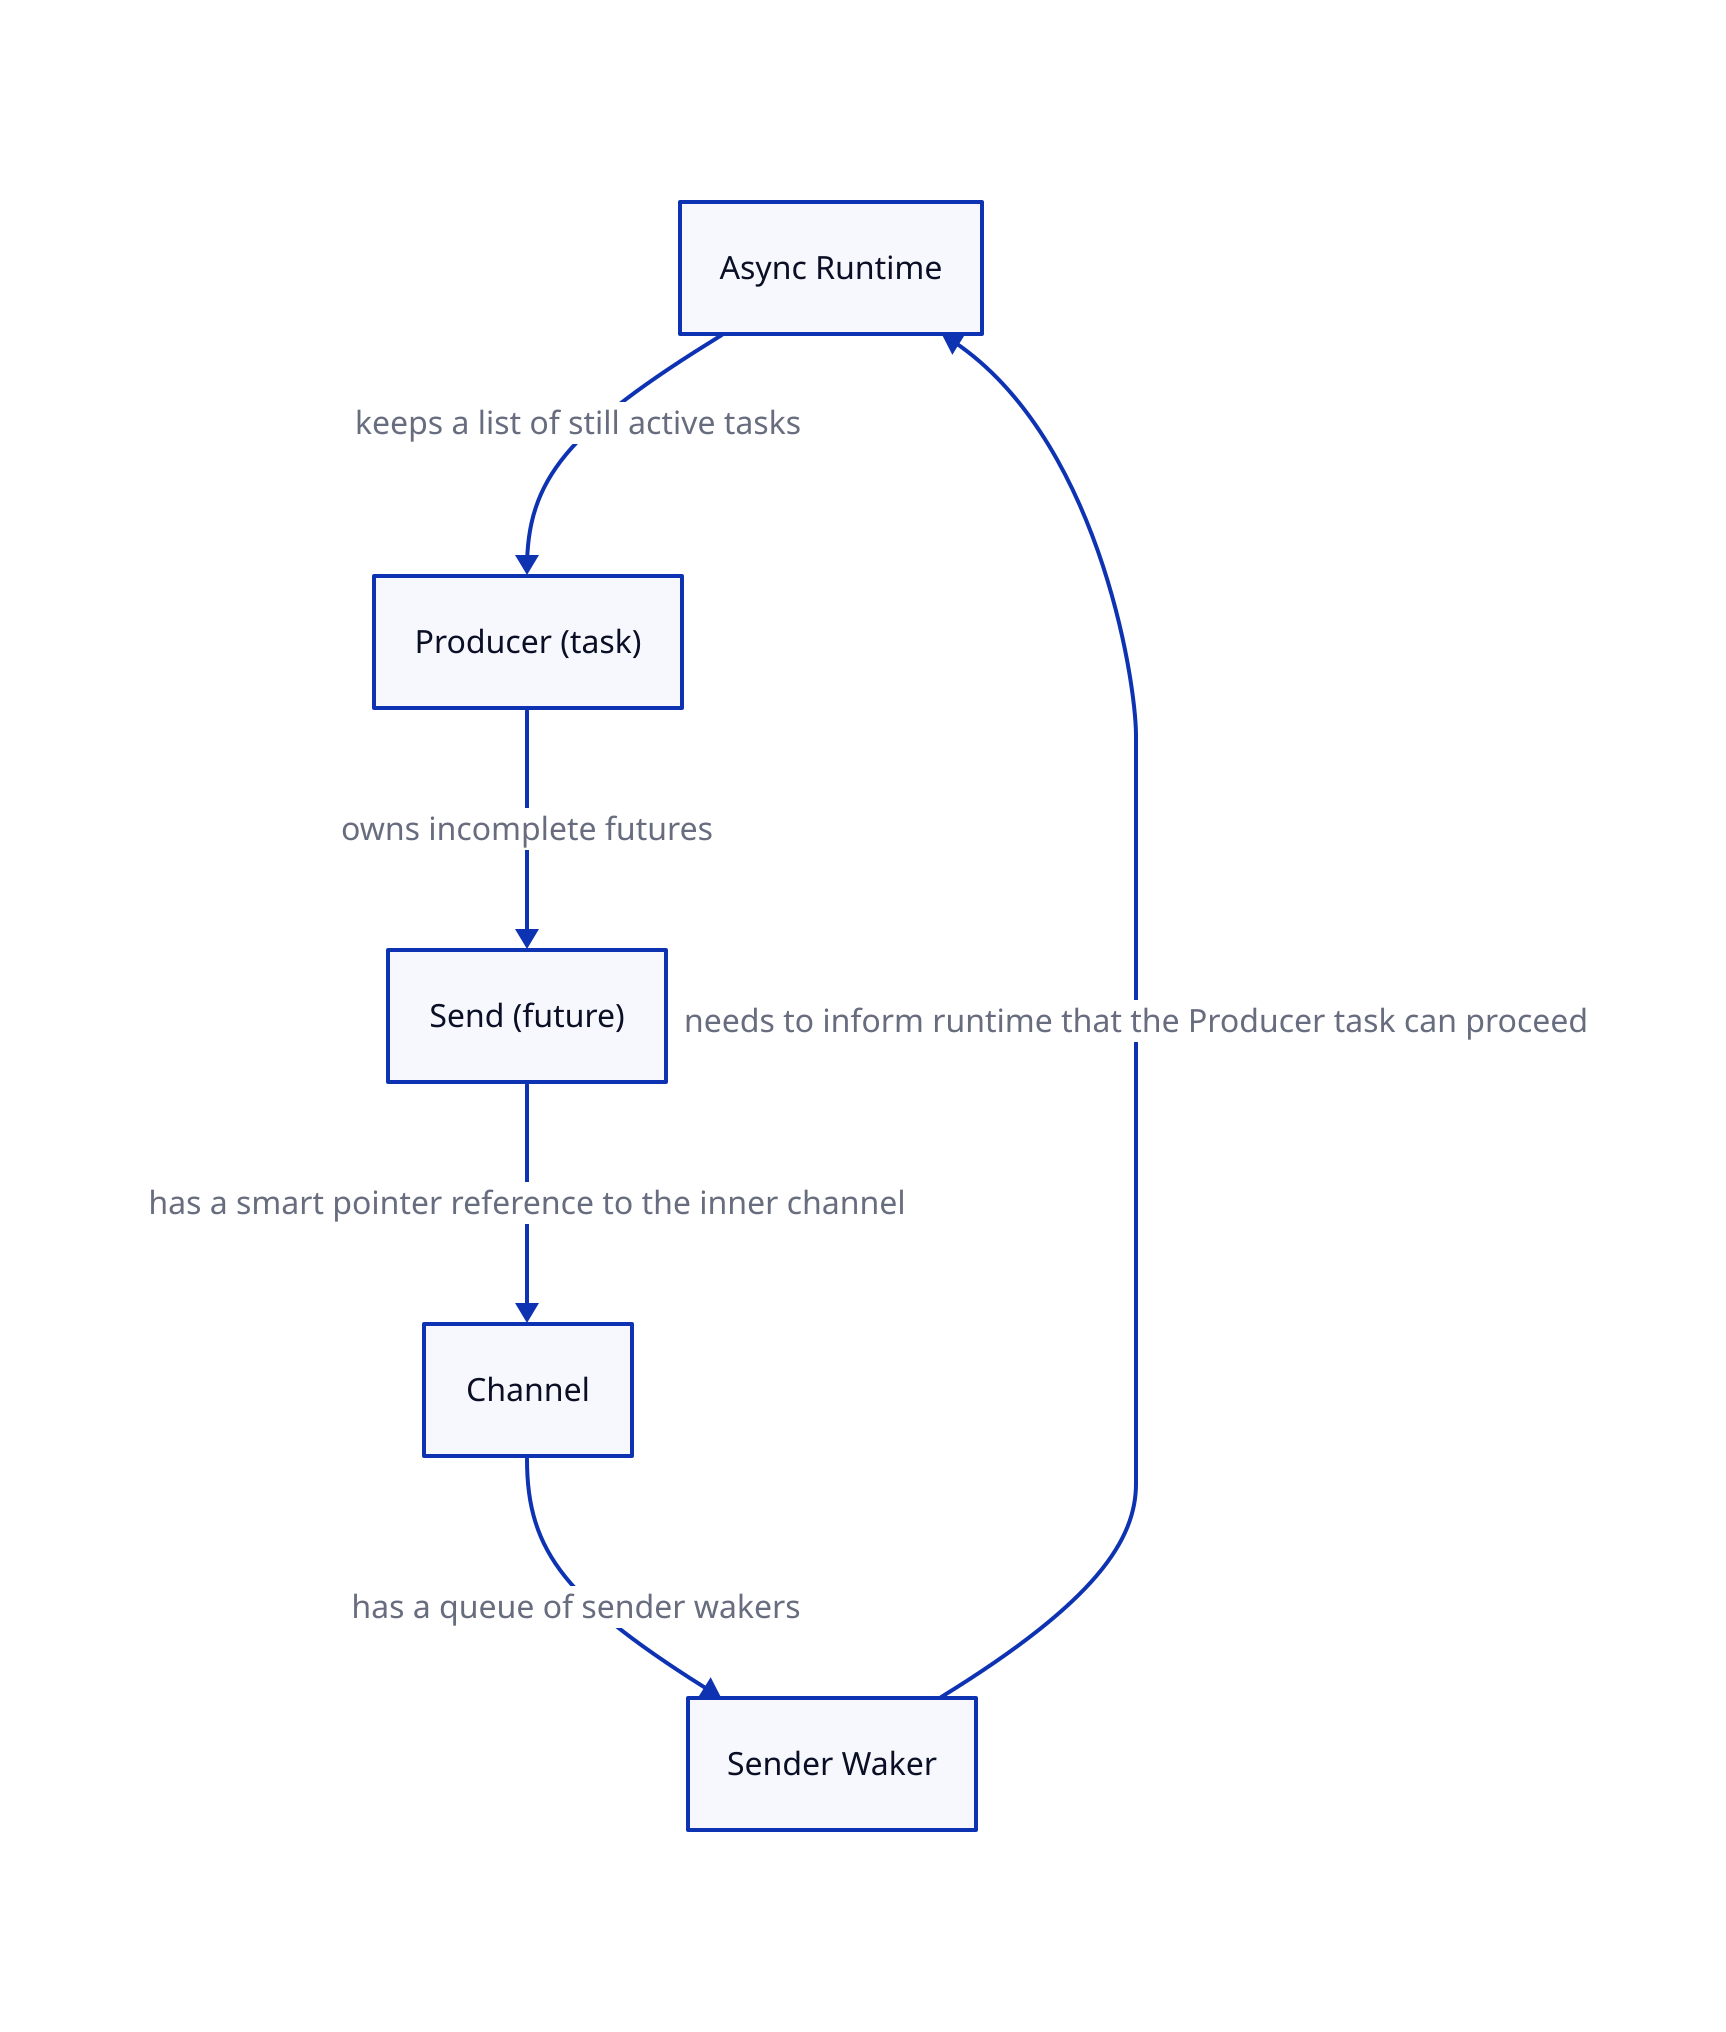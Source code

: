 runtime: Async Runtime
prod: Producer (task)
send: Send (future)
inner: Channel
waker: Sender Waker

runtime -> prod: keeps a list of still active tasks
prod -> send: owns incomplete futures
send -> inner: has a smart pointer reference to the inner channel
inner -> waker: has a queue of sender wakers
waker -> runtime: needs to inform runtime that the Producer task can proceed
